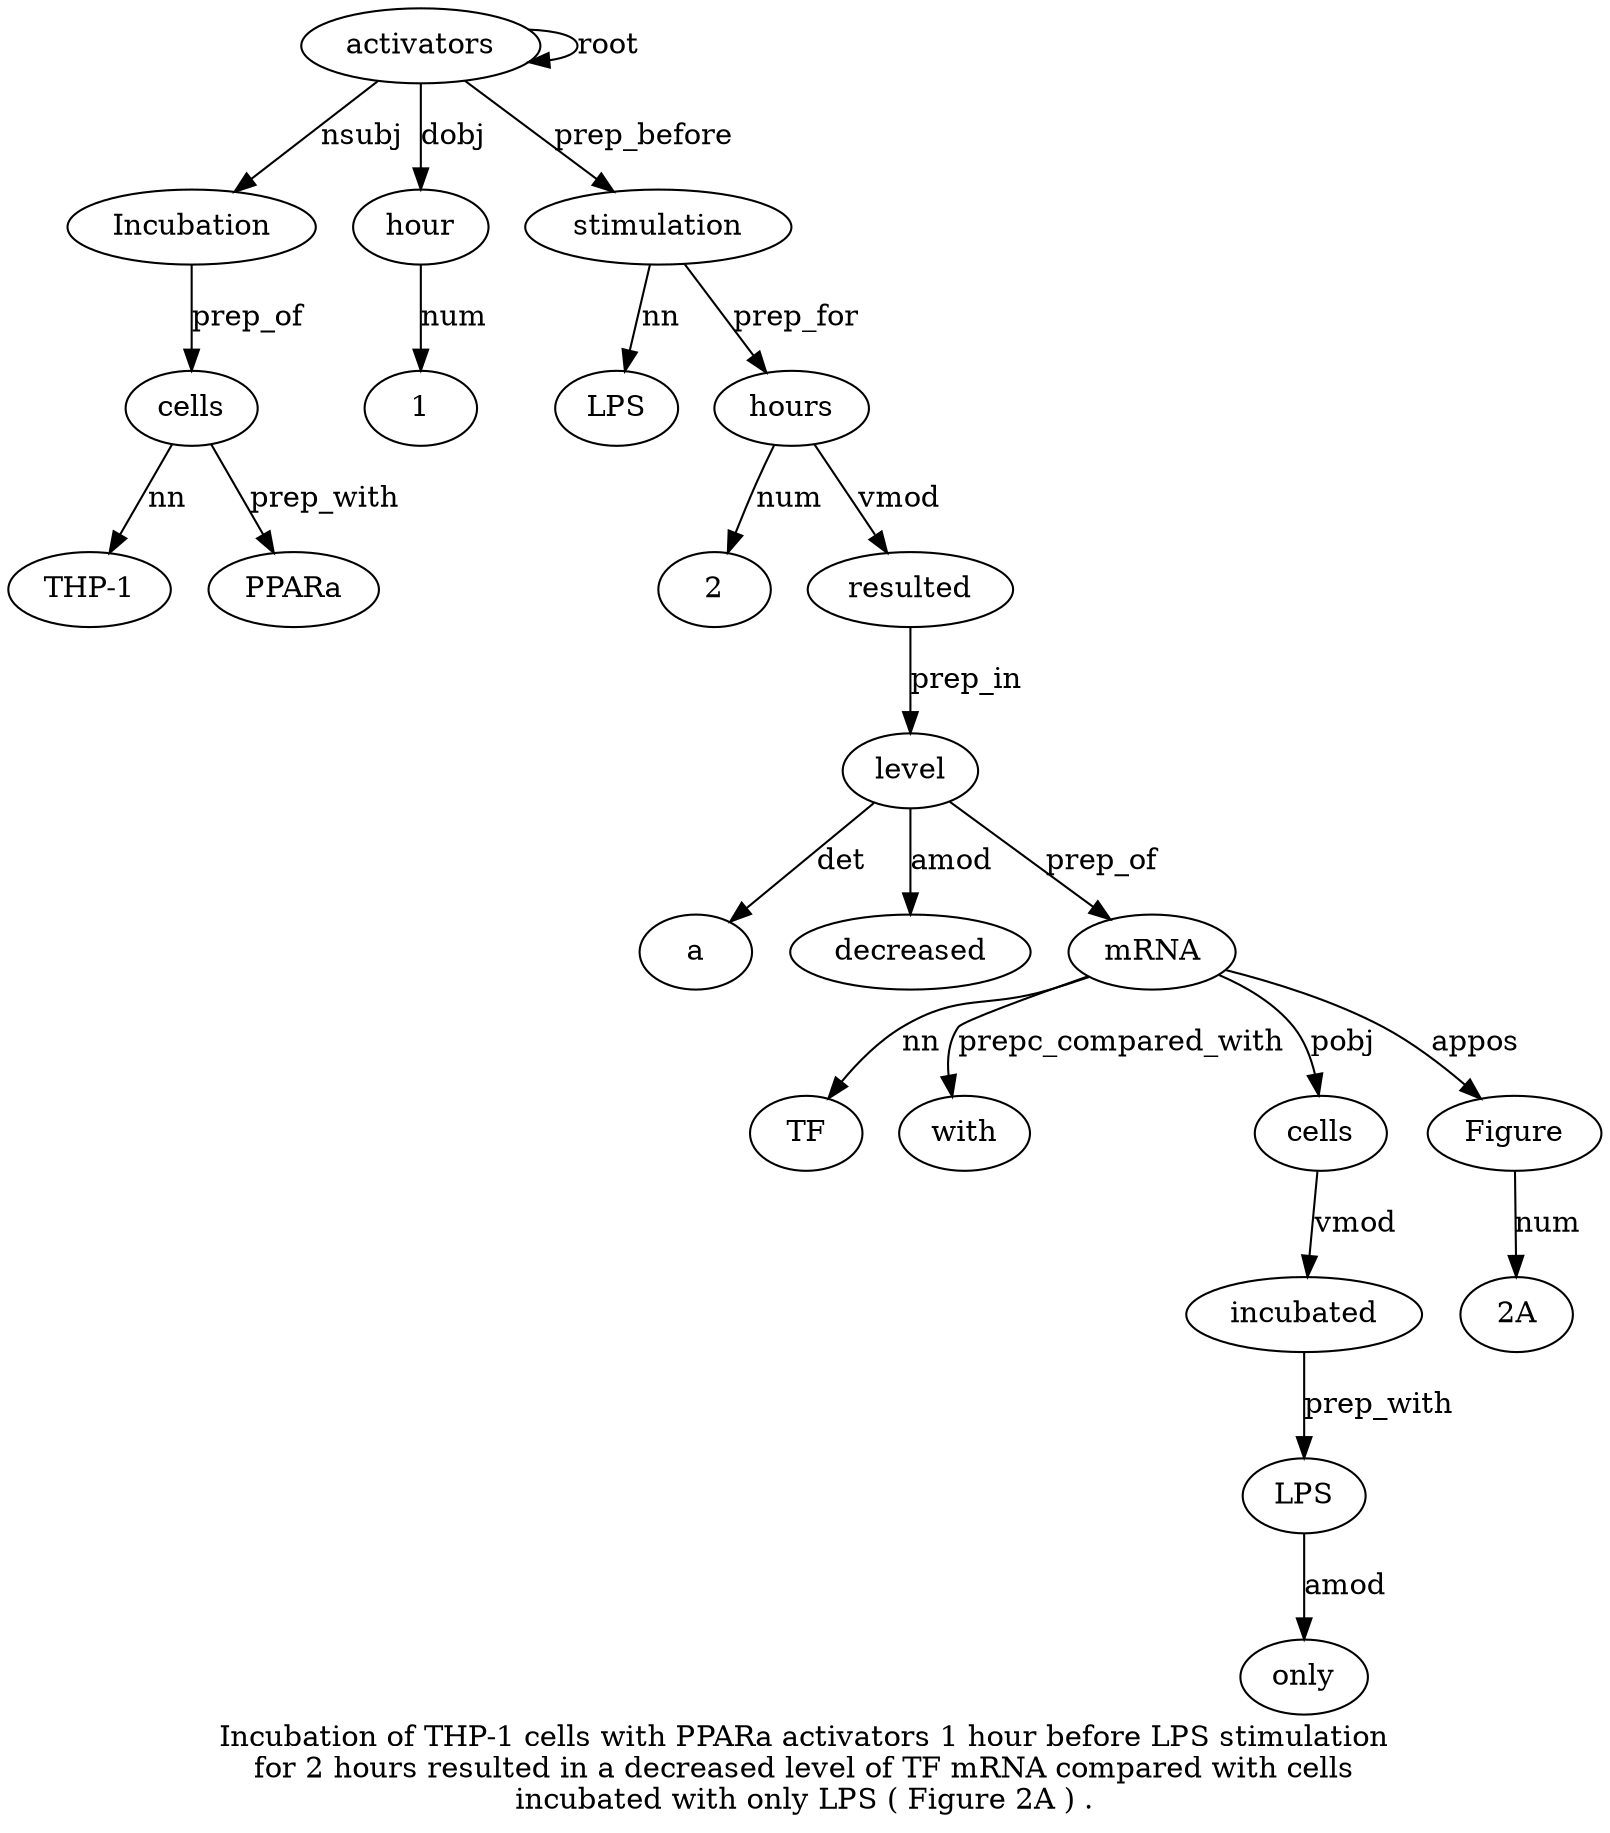 digraph "Incubation of THP-1 cells with PPARa activators 1 hour before LPS stimulation for 2 hours resulted in a decreased level of TF mRNA compared with cells incubated with only LPS ( Figure 2A ) ." {
label="Incubation of THP-1 cells with PPARa activators 1 hour before LPS stimulation
for 2 hours resulted in a decreased level of TF mRNA compared with cells
incubated with only LPS ( Figure 2A ) .";
activators7 [style=filled, fillcolor=white, label=activators];
Incubation1 [style=filled, fillcolor=white, label=Incubation];
activators7 -> Incubation1  [label=nsubj];
cells4 [style=filled, fillcolor=white, label=cells];
"THP-13" [style=filled, fillcolor=white, label="THP-1"];
cells4 -> "THP-13"  [label=nn];
Incubation1 -> cells4  [label=prep_of];
PPARa6 [style=filled, fillcolor=white, label=PPARa];
cells4 -> PPARa6  [label=prep_with];
activators7 -> activators7  [label=root];
hour9 [style=filled, fillcolor=white, label=hour];
18 [style=filled, fillcolor=white, label=1];
hour9 -> 18  [label=num];
activators7 -> hour9  [label=dobj];
stimulation12 [style=filled, fillcolor=white, label=stimulation];
LPS11 [style=filled, fillcolor=white, label=LPS];
stimulation12 -> LPS11  [label=nn];
activators7 -> stimulation12  [label=prep_before];
hours15 [style=filled, fillcolor=white, label=hours];
214 [style=filled, fillcolor=white, label=2];
hours15 -> 214  [label=num];
stimulation12 -> hours15  [label=prep_for];
resulted16 [style=filled, fillcolor=white, label=resulted];
hours15 -> resulted16  [label=vmod];
level20 [style=filled, fillcolor=white, label=level];
a18 [style=filled, fillcolor=white, label=a];
level20 -> a18  [label=det];
decreased19 [style=filled, fillcolor=white, label=decreased];
level20 -> decreased19  [label=amod];
resulted16 -> level20  [label=prep_in];
mRNA23 [style=filled, fillcolor=white, label=mRNA];
TF22 [style=filled, fillcolor=white, label=TF];
mRNA23 -> TF22  [label=nn];
level20 -> mRNA23  [label=prep_of];
with25 [style=filled, fillcolor=white, label=with];
mRNA23 -> with25  [label=prepc_compared_with];
cells26 [style=filled, fillcolor=white, label=cells];
mRNA23 -> cells26  [label=pobj];
incubated27 [style=filled, fillcolor=white, label=incubated];
cells26 -> incubated27  [label=vmod];
LPS30 [style=filled, fillcolor=white, label=LPS];
only29 [style=filled, fillcolor=white, label=only];
LPS30 -> only29  [label=amod];
incubated27 -> LPS30  [label=prep_with];
Figure32 [style=filled, fillcolor=white, label=Figure];
mRNA23 -> Figure32  [label=appos];
"2A33" [style=filled, fillcolor=white, label="2A"];
Figure32 -> "2A33"  [label=num];
}

